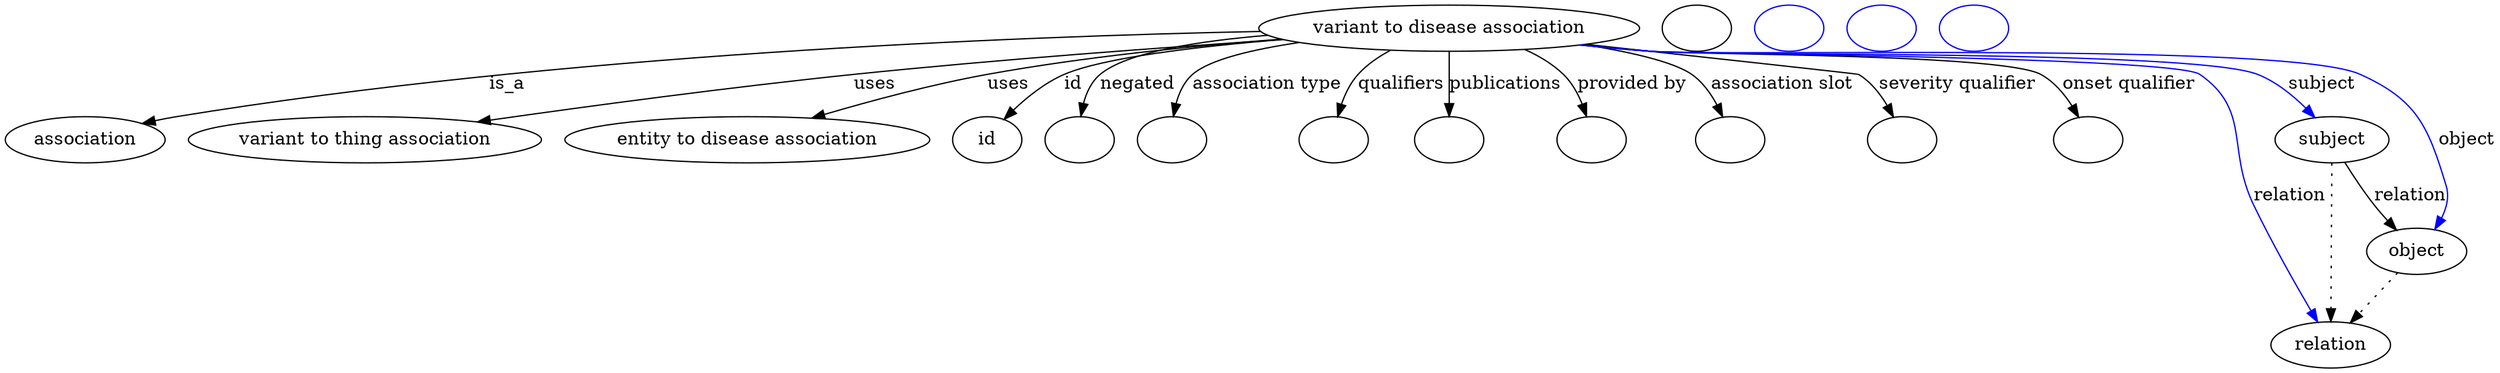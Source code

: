 digraph {
	graph [bb="0,0,1583.6,281"];
	node [label="\N"];
	"variant to disease association"	 [height=0.5,
		label="variant to disease association",
		pos="917.4,263",
		width=3.139];
	association	 [height=0.5,
		pos="49.402,177",
		width=1.3723];
	"variant to disease association" -> association	 [label=is_a,
		lp="372.68,220",
		pos="e,85.623,189.45 810.21,257.14 621.82,246.32 238.84,221.85 107.4,195 103.5,194.2 99.495,193.25 95.492,192.21"];
	"variant to thing association"	 [height=0.5,
		pos="222.4,177",
		width=2.9346];
	"variant to disease association" -> "variant to thing association"	 [label=uses,
		lp="553.46,220",
		pos="e,299.97,189.27 816.25,254.96 740.44,248.54 634.2,238.69 541.29,227 449.85,215.49 427.45,209.3 336.4,195 327.84,193.66 318.93,192.25 \
310.01,190.85"];
	"entity to disease association"	 [height=0.5,
		pos="454.4,177",
		width=3.0164];
	"variant to disease association" -> "entity to disease association"	 [label=uses,
		lp="638.46,220",
		pos="e,502.41,193.21 817.06,254.59 760.64,248.86 689.14,239.94 626.29,227 587.81,219.08 545.41,206.79 512.36,196.37"];
	id	 [height=0.5,
		pos="608.4,177",
		width=0.75];
	"variant to disease association" -> id	 [color=black,
		label=id,
		lp="685.85,220",
		pos="e,624.62,191.75 822.66,253.14 768.02,246.58 705.2,237.3 679.51,227 662.51,220.18 645.64,208.58 632.6,198.27",
		style=solid];
	negated	 [color=black,
		height=0.5,
		label="",
		pos="680.4,177",
		width=0.75];
	"variant to disease association" -> negated	 [color=black,
		label=negated,
		lp="728.17,220",
		pos="e,685.08,194.97 817.26,254.56 771.68,249.02 723.91,240.27 705.87,227 698.23,221.38 692.72,212.8 688.82,204.33",
		style=solid];
	"association type"	 [color=black,
		height=0.5,
		label="",
		pos="752.4,177",
		width=0.75];
	"variant to disease association" -> "association type"	 [color=black,
		label="association type",
		lp="805.31,220",
		pos="e,750.3,195.32 828.75,251.68 798.48,246.01 769.68,237.95 759.59,227 754.22,221.17 751.74,213.22 750.79,205.38",
		style=solid];
	qualifiers	 [color=black,
		height=0.5,
		label="",
		pos="842.4,177",
		width=0.75];
	"variant to disease association" -> qualifiers	 [color=black,
		label=qualifiers,
		lp="887.45,220",
		pos="e,846.24,195.08 882.87,245.74 874.98,240.56 867.2,234.28 861.3,227 856.04,220.51 852.14,212.4 849.3,204.62",
		style=solid];
	publications	 [color=black,
		height=0.5,
		label="",
		pos="917.4,177",
		width=0.75];
	"variant to disease association" -> publications	 [color=black,
		label=publications,
		lp="951.62,220",
		pos="e,917.4,195.21 917.4,244.76 917.4,233.36 917.4,218.43 917.4,205.49",
		style=solid];
	"provided by"	 [color=black,
		height=0.5,
		label="",
		pos="1008.4,177",
		width=0.75];
	"variant to disease association" -> "provided by"	 [color=black,
		label="provided by",
		lp="1030,220",
		pos="e,1003.8,194.87 960.64,246.15 969.98,241.04 979.2,234.7 986.4,227 992.39,220.6 996.92,212.3 1000.3,204.32",
		style=solid];
	"association slot"	 [color=black,
		height=0.5,
		label="",
		pos="1098.4,177",
		width=0.75];
	"variant to disease association" -> "association slot"	 [color=black,
		label="association slot",
		lp="1124.4,220",
		pos="e,1091.5,194.78 995.26,249.9 1025.3,243.7 1055.3,235.74 1067.4,227 1075.5,221.11 1082,212.36 1086.9,203.82",
		style=solid];
	"severity qualifier"	 [color=black,
		height=0.5,
		label="",
		pos="1207.4,177",
		width=0.75];
	"variant to disease association" -> "severity qualifier"	 [color=black,
		label="severity qualifier",
		lp="1233.6,220",
		pos="e,1199.6,194.23 1000.1,250.68 1013.2,248.75 1026.7,246.81 1039.4,245 1098,236.68 1120.7,257.5 1171.4,227 1180.9,221.3 1188.6,212.03 \
1194.4,203.02",
		style=solid];
	"onset qualifier"	 [color=black,
		height=0.5,
		label="",
		pos="1324.4,177",
		width=0.75];
	"variant to disease association" -> "onset qualifier"	 [color=black,
		label="onset qualifier",
		lp="1340.3,220",
		pos="e,1315.4,194.52 997.68,250.3 1011.6,248.35 1025.9,246.49 1039.4,245 1093.7,239.01 1236.1,252.44 1284.4,227 1294.7,221.58 1303.2,\
212.25 1309.8,203.1",
		style=solid];
	subject	 [height=0.5,
		pos="1482.4,177",
		width=0.97656];
	"variant to disease association" -> subject	 [color=blue,
		label=subject,
		lp="1473.2,220",
		pos="e,1470.9,194.22 996.67,250.12 1010.9,248.15 1025.5,246.33 1039.4,245 1083,240.8 1393.4,244.89 1433.4,227 1445.5,221.57 1456.2,211.66 \
1464.5,202.08",
		style=solid];
	relation	 [height=0.5,
		pos="1477.4,18",
		width=1.031];
	"variant to disease association" -> relation	 [color=blue,
		label=relation,
		lp="1451.8,134",
		pos="e,1470,35.953 997,250.15 1011.1,248.19 1025.7,246.37 1039.4,245 1077.6,241.19 1352.8,248.74 1384.4,227 1392.5,221.47 1443.1,100.98 \
1466.1,45.512",
		style=solid];
	object	 [height=0.5,
		pos="1537.4,91",
		width=0.88096];
	"variant to disease association" -> object	 [color=blue,
		label=object,
		lp="1566.5,177",
		pos="e,1548.4,108.36 996.33,250.09 1010.6,248.11 1025.4,246.3 1039.4,245 1090.1,240.28 1451.3,248.55 1497.4,227 1538.9,207.6 1543.5,185.55 \
1554.4,141 1556.3,133.32 1555,125.14 1552.4,117.67",
		style=solid];
	association_id	 [color=black,
		height=0.5,
		label="",
		pos="1075.4,263",
		width=0.75];
	subject -> relation	 [pos="e,1478,36.027 1481.8,158.76 1481,131.21 1479.3,78.735 1478.3,46.223",
		style=dotted];
	subject -> object	 [label=relation,
		lp="1532.8,134",
		pos="e,1525,107.63 1492,159.64 1497.6,149.91 1504.8,137.63 1511.6,127 1514,123.37 1516.6,119.6 1519.1,115.92"];
	"variant to disease association subject"	 [color=blue,
		height=0.5,
		label="",
		pos="1147.4,263",
		width=0.75];
	"variant to disease association relation"	 [color=blue,
		height=0.5,
		label="",
		pos="1219.4,263",
		width=0.75];
	object -> relation	 [pos="e,1491.2,34.752 1523.8,74.435 1516.1,65.075 1506.3,53.191 1497.7,42.745",
		style=dotted];
	"variant to disease association object"	 [color=blue,
		height=0.5,
		label="",
		pos="1291.4,263",
		width=0.75];
}
